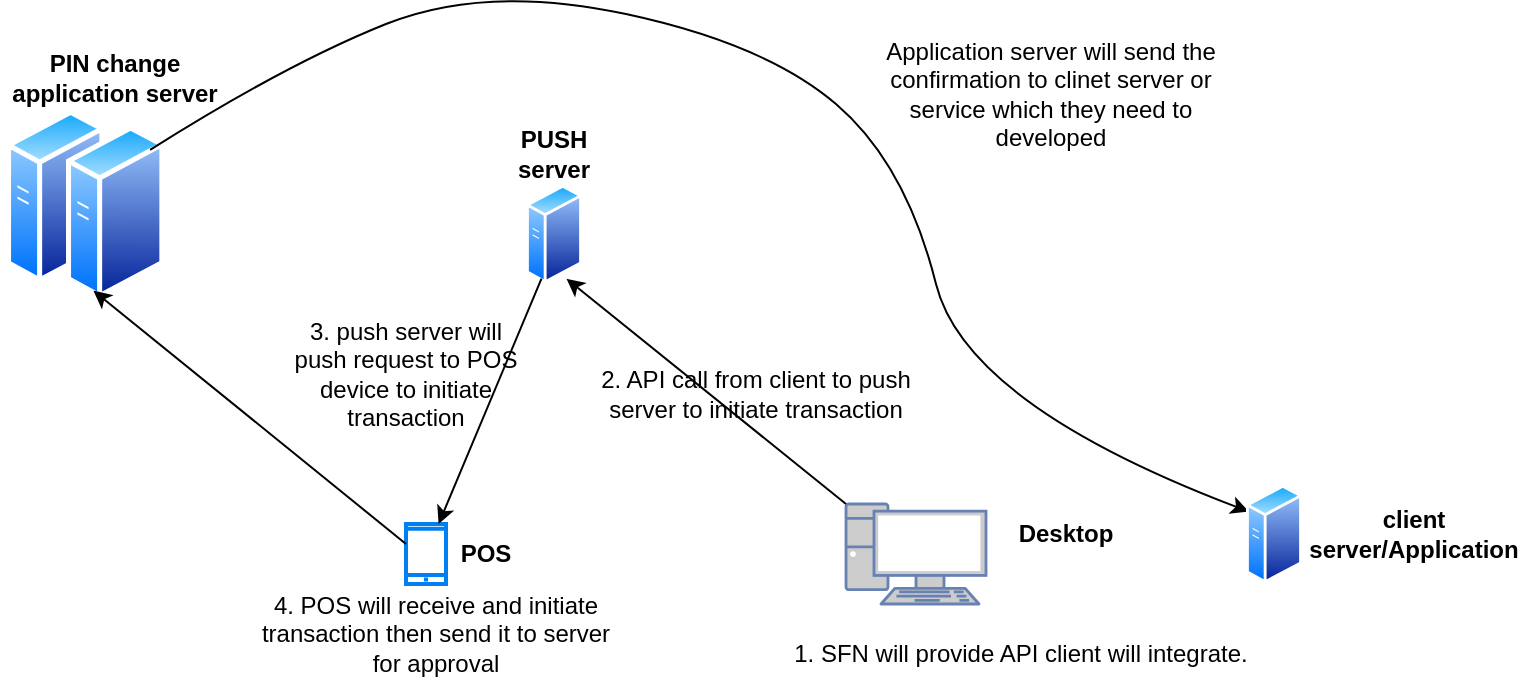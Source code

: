 <mxfile version="20.3.0" type="github">
  <diagram id="7MbRyavL8TEAg2Dl0coc" name="Page-1">
    <mxGraphModel dx="1102" dy="557" grid="1" gridSize="10" guides="1" tooltips="1" connect="1" arrows="1" fold="1" page="1" pageScale="1" pageWidth="850" pageHeight="1100" math="0" shadow="0">
      <root>
        <mxCell id="0" />
        <mxCell id="1" parent="0" />
        <mxCell id="l0abWKK74onHoSYQDrNH-1" value="" style="aspect=fixed;perimeter=ellipsePerimeter;html=1;align=center;shadow=0;dashed=0;spacingTop=3;image;image=img/lib/active_directory/generic_server.svg;" vertex="1" parent="1">
          <mxGeometry x="300" y="130" width="28.0" height="50" as="geometry" />
        </mxCell>
        <mxCell id="l0abWKK74onHoSYQDrNH-2" value="" style="aspect=fixed;perimeter=ellipsePerimeter;html=1;align=center;shadow=0;dashed=0;spacingTop=3;image;image=img/lib/active_directory/generic_server.svg;" vertex="1" parent="1">
          <mxGeometry x="40" y="92.14" width="49.2" height="87.86" as="geometry" />
        </mxCell>
        <mxCell id="l0abWKK74onHoSYQDrNH-3" value="" style="html=1;verticalLabelPosition=bottom;align=center;labelBackgroundColor=#ffffff;verticalAlign=top;strokeWidth=2;strokeColor=#0080F0;shadow=0;dashed=0;shape=mxgraph.ios7.icons.smartphone;" vertex="1" parent="1">
          <mxGeometry x="240" y="300" width="20" height="30" as="geometry" />
        </mxCell>
        <mxCell id="l0abWKK74onHoSYQDrNH-5" value="" style="aspect=fixed;perimeter=ellipsePerimeter;html=1;align=center;shadow=0;dashed=0;spacingTop=3;image;image=img/lib/active_directory/generic_server.svg;" vertex="1" parent="1">
          <mxGeometry x="70" y="100" width="49.2" height="87.86" as="geometry" />
        </mxCell>
        <mxCell id="l0abWKK74onHoSYQDrNH-6" value="" style="fontColor=#0066CC;verticalAlign=top;verticalLabelPosition=bottom;labelPosition=center;align=center;html=1;outlineConnect=0;fillColor=#CCCCCC;strokeColor=#6881B3;gradientColor=none;gradientDirection=north;strokeWidth=2;shape=mxgraph.networks.pc;" vertex="1" parent="1">
          <mxGeometry x="460" y="290" width="70" height="50" as="geometry" />
        </mxCell>
        <mxCell id="l0abWKK74onHoSYQDrNH-7" value="" style="endArrow=classic;html=1;rounded=0;entryX=0.75;entryY=1;entryDx=0;entryDy=0;exitX=0;exitY=0;exitDx=0;exitDy=0;exitPerimeter=0;" edge="1" parent="1" source="l0abWKK74onHoSYQDrNH-6" target="l0abWKK74onHoSYQDrNH-1">
          <mxGeometry width="50" height="50" relative="1" as="geometry">
            <mxPoint x="400" y="310" as="sourcePoint" />
            <mxPoint x="450" y="260" as="targetPoint" />
          </mxGeometry>
        </mxCell>
        <mxCell id="l0abWKK74onHoSYQDrNH-8" value="1. SFN will provide API client will integrate." style="text;html=1;strokeColor=none;fillColor=none;align=center;verticalAlign=middle;whiteSpace=wrap;rounded=0;" vertex="1" parent="1">
          <mxGeometry x="400" y="350" width="295" height="30" as="geometry" />
        </mxCell>
        <mxCell id="l0abWKK74onHoSYQDrNH-9" value="PUSH server" style="text;html=1;strokeColor=none;fillColor=none;align=center;verticalAlign=middle;whiteSpace=wrap;rounded=0;fontStyle=1" vertex="1" parent="1">
          <mxGeometry x="284" y="100" width="60" height="30" as="geometry" />
        </mxCell>
        <mxCell id="l0abWKK74onHoSYQDrNH-10" value="PIN change application server" style="text;html=1;strokeColor=none;fillColor=none;align=center;verticalAlign=middle;whiteSpace=wrap;rounded=0;strokeWidth=1;fontStyle=1" vertex="1" parent="1">
          <mxGeometry x="37.1" y="62.14" width="115" height="30" as="geometry" />
        </mxCell>
        <mxCell id="l0abWKK74onHoSYQDrNH-11" value="2. API call from client to push server to initiate transaction" style="text;html=1;strokeColor=none;fillColor=none;align=center;verticalAlign=middle;whiteSpace=wrap;rounded=0;" vertex="1" parent="1">
          <mxGeometry x="320" y="220" width="190" height="30" as="geometry" />
        </mxCell>
        <mxCell id="l0abWKK74onHoSYQDrNH-12" value="" style="endArrow=classic;html=1;rounded=0;exitX=0.25;exitY=1;exitDx=0;exitDy=0;" edge="1" parent="1" source="l0abWKK74onHoSYQDrNH-1" target="l0abWKK74onHoSYQDrNH-3">
          <mxGeometry width="50" height="50" relative="1" as="geometry">
            <mxPoint x="240" y="250" as="sourcePoint" />
            <mxPoint x="290" y="200" as="targetPoint" />
          </mxGeometry>
        </mxCell>
        <mxCell id="l0abWKK74onHoSYQDrNH-13" value="3. push server will push request to POS device to initiate transaction" style="text;html=1;strokeColor=none;fillColor=none;align=center;verticalAlign=middle;whiteSpace=wrap;rounded=0;" vertex="1" parent="1">
          <mxGeometry x="180" y="210" width="120" height="30" as="geometry" />
        </mxCell>
        <mxCell id="l0abWKK74onHoSYQDrNH-14" value="4. POS will receive and initiate transaction then send it to server for approval" style="text;html=1;strokeColor=none;fillColor=none;align=center;verticalAlign=middle;whiteSpace=wrap;rounded=0;" vertex="1" parent="1">
          <mxGeometry x="160" y="340" width="190" height="30" as="geometry" />
        </mxCell>
        <mxCell id="l0abWKK74onHoSYQDrNH-15" value="" style="endArrow=classic;html=1;rounded=0;entryX=0.25;entryY=1;entryDx=0;entryDy=0;exitX=0;exitY=0.333;exitDx=0;exitDy=0;exitPerimeter=0;" edge="1" parent="1" source="l0abWKK74onHoSYQDrNH-3" target="l0abWKK74onHoSYQDrNH-5">
          <mxGeometry width="50" height="50" relative="1" as="geometry">
            <mxPoint x="170" y="320" as="sourcePoint" />
            <mxPoint x="220" y="270" as="targetPoint" />
          </mxGeometry>
        </mxCell>
        <mxCell id="l0abWKK74onHoSYQDrNH-16" value="&lt;b&gt;POS&lt;/b&gt;" style="text;html=1;strokeColor=none;fillColor=none;align=center;verticalAlign=middle;whiteSpace=wrap;rounded=0;strokeWidth=1;" vertex="1" parent="1">
          <mxGeometry x="250" y="300" width="60" height="30" as="geometry" />
        </mxCell>
        <mxCell id="l0abWKK74onHoSYQDrNH-17" value="&lt;b&gt;Desktop&lt;/b&gt;" style="text;html=1;strokeColor=none;fillColor=none;align=center;verticalAlign=middle;whiteSpace=wrap;rounded=0;strokeWidth=1;" vertex="1" parent="1">
          <mxGeometry x="540" y="290" width="60" height="30" as="geometry" />
        </mxCell>
        <mxCell id="l0abWKK74onHoSYQDrNH-18" value="" style="curved=1;endArrow=classic;html=1;rounded=0;exitX=1;exitY=0;exitDx=0;exitDy=0;entryX=0;entryY=0.25;entryDx=0;entryDy=0;" edge="1" parent="1" source="l0abWKK74onHoSYQDrNH-5" target="l0abWKK74onHoSYQDrNH-20">
          <mxGeometry width="50" height="50" relative="1" as="geometry">
            <mxPoint x="230" y="80" as="sourcePoint" />
            <mxPoint x="280" y="30" as="targetPoint" />
            <Array as="points">
              <mxPoint x="180" y="70" />
              <mxPoint x="280" y="30" />
              <mxPoint x="420" y="60" />
              <mxPoint x="490" y="120" />
              <mxPoint x="520" y="240" />
            </Array>
          </mxGeometry>
        </mxCell>
        <mxCell id="l0abWKK74onHoSYQDrNH-19" value="Application server will send the confirmation to clinet server or service which they need to developed" style="text;html=1;strokeColor=none;fillColor=none;align=center;verticalAlign=middle;whiteSpace=wrap;rounded=0;strokeWidth=1;" vertex="1" parent="1">
          <mxGeometry x="465" y="70" width="195" height="30" as="geometry" />
        </mxCell>
        <mxCell id="l0abWKK74onHoSYQDrNH-20" value="" style="aspect=fixed;perimeter=ellipsePerimeter;html=1;align=center;shadow=0;dashed=0;spacingTop=3;image;image=img/lib/active_directory/generic_server.svg;strokeWidth=1;" vertex="1" parent="1">
          <mxGeometry x="660" y="280" width="28.0" height="50" as="geometry" />
        </mxCell>
        <mxCell id="l0abWKK74onHoSYQDrNH-21" value="client server/Application" style="text;html=1;strokeColor=none;fillColor=none;align=center;verticalAlign=middle;whiteSpace=wrap;rounded=0;strokeWidth=1;fontStyle=1" vertex="1" parent="1">
          <mxGeometry x="688" y="290" width="112" height="30" as="geometry" />
        </mxCell>
      </root>
    </mxGraphModel>
  </diagram>
</mxfile>

